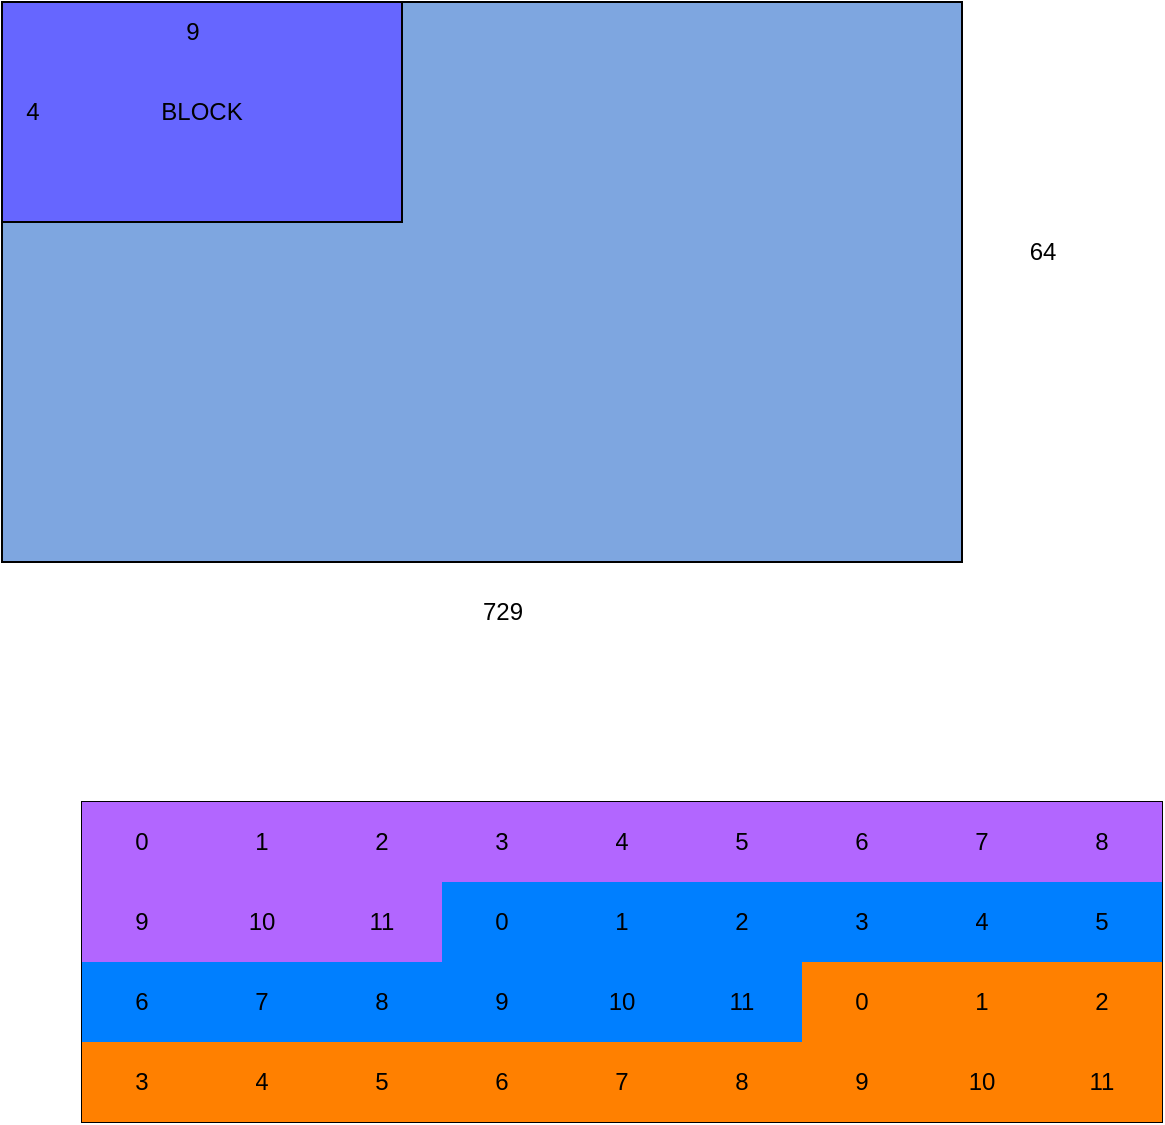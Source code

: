 <mxfile version="22.0.4" type="github">
  <diagram name="第 1 页" id="unY3V7xgOWX8zcHNtpUo">
    <mxGraphModel dx="1995" dy="993" grid="1" gridSize="10" guides="1" tooltips="1" connect="1" arrows="1" fold="1" page="1" pageScale="1" pageWidth="827" pageHeight="1169" math="0" shadow="0">
      <root>
        <mxCell id="0" />
        <mxCell id="1" parent="0" />
        <mxCell id="Q_K9_TzSn9wpc8zf2IEi-3" value="" style="shape=table;startSize=0;container=1;collapsible=0;childLayout=tableLayout;" vertex="1" parent="1">
          <mxGeometry x="120" y="480" width="540" height="160" as="geometry" />
        </mxCell>
        <mxCell id="Q_K9_TzSn9wpc8zf2IEi-4" value="" style="shape=tableRow;horizontal=0;startSize=0;swimlaneHead=0;swimlaneBody=0;strokeColor=inherit;top=0;left=0;bottom=0;right=0;collapsible=0;dropTarget=0;fillColor=none;points=[[0,0.5],[1,0.5]];portConstraint=eastwest;" vertex="1" parent="Q_K9_TzSn9wpc8zf2IEi-3">
          <mxGeometry width="540" height="40" as="geometry" />
        </mxCell>
        <mxCell id="Q_K9_TzSn9wpc8zf2IEi-5" value="0" style="shape=partialRectangle;html=1;whiteSpace=wrap;connectable=0;strokeColor=inherit;overflow=hidden;fillColor=#B266FF;top=0;left=0;bottom=0;right=0;pointerEvents=1;" vertex="1" parent="Q_K9_TzSn9wpc8zf2IEi-4">
          <mxGeometry width="60" height="40" as="geometry">
            <mxRectangle width="60" height="40" as="alternateBounds" />
          </mxGeometry>
        </mxCell>
        <mxCell id="Q_K9_TzSn9wpc8zf2IEi-6" value="1" style="shape=partialRectangle;html=1;whiteSpace=wrap;connectable=0;strokeColor=inherit;overflow=hidden;fillColor=#B266FF;top=0;left=0;bottom=0;right=0;pointerEvents=1;" vertex="1" parent="Q_K9_TzSn9wpc8zf2IEi-4">
          <mxGeometry x="60" width="60" height="40" as="geometry">
            <mxRectangle width="60" height="40" as="alternateBounds" />
          </mxGeometry>
        </mxCell>
        <mxCell id="Q_K9_TzSn9wpc8zf2IEi-7" value="2" style="shape=partialRectangle;html=1;whiteSpace=wrap;connectable=0;strokeColor=inherit;overflow=hidden;fillColor=#B266FF;top=0;left=0;bottom=0;right=0;pointerEvents=1;" vertex="1" parent="Q_K9_TzSn9wpc8zf2IEi-4">
          <mxGeometry x="120" width="60" height="40" as="geometry">
            <mxRectangle width="60" height="40" as="alternateBounds" />
          </mxGeometry>
        </mxCell>
        <mxCell id="Q_K9_TzSn9wpc8zf2IEi-8" value="3" style="shape=partialRectangle;html=1;whiteSpace=wrap;connectable=0;strokeColor=inherit;overflow=hidden;fillColor=#B266FF;top=0;left=0;bottom=0;right=0;pointerEvents=1;" vertex="1" parent="Q_K9_TzSn9wpc8zf2IEi-4">
          <mxGeometry x="180" width="60" height="40" as="geometry">
            <mxRectangle width="60" height="40" as="alternateBounds" />
          </mxGeometry>
        </mxCell>
        <mxCell id="Q_K9_TzSn9wpc8zf2IEi-9" value="4" style="shape=partialRectangle;html=1;whiteSpace=wrap;connectable=0;strokeColor=inherit;overflow=hidden;fillColor=#B266FF;top=0;left=0;bottom=0;right=0;pointerEvents=1;" vertex="1" parent="Q_K9_TzSn9wpc8zf2IEi-4">
          <mxGeometry x="240" width="60" height="40" as="geometry">
            <mxRectangle width="60" height="40" as="alternateBounds" />
          </mxGeometry>
        </mxCell>
        <mxCell id="Q_K9_TzSn9wpc8zf2IEi-10" value="5" style="shape=partialRectangle;html=1;whiteSpace=wrap;connectable=0;strokeColor=inherit;overflow=hidden;fillColor=#B266FF;top=0;left=0;bottom=0;right=0;pointerEvents=1;" vertex="1" parent="Q_K9_TzSn9wpc8zf2IEi-4">
          <mxGeometry x="300" width="60" height="40" as="geometry">
            <mxRectangle width="60" height="40" as="alternateBounds" />
          </mxGeometry>
        </mxCell>
        <mxCell id="Q_K9_TzSn9wpc8zf2IEi-11" value="6" style="shape=partialRectangle;html=1;whiteSpace=wrap;connectable=0;strokeColor=inherit;overflow=hidden;fillColor=#B266FF;top=0;left=0;bottom=0;right=0;pointerEvents=1;" vertex="1" parent="Q_K9_TzSn9wpc8zf2IEi-4">
          <mxGeometry x="360" width="60" height="40" as="geometry">
            <mxRectangle width="60" height="40" as="alternateBounds" />
          </mxGeometry>
        </mxCell>
        <mxCell id="Q_K9_TzSn9wpc8zf2IEi-12" value="7" style="shape=partialRectangle;html=1;whiteSpace=wrap;connectable=0;strokeColor=inherit;overflow=hidden;fillColor=#B266FF;top=0;left=0;bottom=0;right=0;pointerEvents=1;" vertex="1" parent="Q_K9_TzSn9wpc8zf2IEi-4">
          <mxGeometry x="420" width="60" height="40" as="geometry">
            <mxRectangle width="60" height="40" as="alternateBounds" />
          </mxGeometry>
        </mxCell>
        <mxCell id="Q_K9_TzSn9wpc8zf2IEi-13" value="8" style="shape=partialRectangle;html=1;whiteSpace=wrap;connectable=0;strokeColor=inherit;overflow=hidden;fillColor=#B266FF;top=0;left=0;bottom=0;right=0;pointerEvents=1;" vertex="1" parent="Q_K9_TzSn9wpc8zf2IEi-4">
          <mxGeometry x="480" width="60" height="40" as="geometry">
            <mxRectangle width="60" height="40" as="alternateBounds" />
          </mxGeometry>
        </mxCell>
        <mxCell id="Q_K9_TzSn9wpc8zf2IEi-14" value="" style="shape=tableRow;horizontal=0;startSize=0;swimlaneHead=0;swimlaneBody=0;strokeColor=inherit;top=0;left=0;bottom=0;right=0;collapsible=0;dropTarget=0;fillColor=none;points=[[0,0.5],[1,0.5]];portConstraint=eastwest;" vertex="1" parent="Q_K9_TzSn9wpc8zf2IEi-3">
          <mxGeometry y="40" width="540" height="40" as="geometry" />
        </mxCell>
        <mxCell id="Q_K9_TzSn9wpc8zf2IEi-15" value="9" style="shape=partialRectangle;html=1;whiteSpace=wrap;connectable=0;strokeColor=inherit;overflow=hidden;fillColor=#B266FF;top=0;left=0;bottom=0;right=0;pointerEvents=1;" vertex="1" parent="Q_K9_TzSn9wpc8zf2IEi-14">
          <mxGeometry width="60" height="40" as="geometry">
            <mxRectangle width="60" height="40" as="alternateBounds" />
          </mxGeometry>
        </mxCell>
        <mxCell id="Q_K9_TzSn9wpc8zf2IEi-16" value="10" style="shape=partialRectangle;html=1;whiteSpace=wrap;connectable=0;strokeColor=inherit;overflow=hidden;fillColor=#B266FF;top=0;left=0;bottom=0;right=0;pointerEvents=1;" vertex="1" parent="Q_K9_TzSn9wpc8zf2IEi-14">
          <mxGeometry x="60" width="60" height="40" as="geometry">
            <mxRectangle width="60" height="40" as="alternateBounds" />
          </mxGeometry>
        </mxCell>
        <mxCell id="Q_K9_TzSn9wpc8zf2IEi-17" value="11" style="shape=partialRectangle;html=1;whiteSpace=wrap;connectable=0;strokeColor=inherit;overflow=hidden;fillColor=#B266FF;top=0;left=0;bottom=0;right=0;pointerEvents=1;" vertex="1" parent="Q_K9_TzSn9wpc8zf2IEi-14">
          <mxGeometry x="120" width="60" height="40" as="geometry">
            <mxRectangle width="60" height="40" as="alternateBounds" />
          </mxGeometry>
        </mxCell>
        <mxCell id="Q_K9_TzSn9wpc8zf2IEi-18" value="0" style="shape=partialRectangle;html=1;whiteSpace=wrap;connectable=0;strokeColor=inherit;overflow=hidden;fillColor=#007FFF;top=0;left=0;bottom=0;right=0;pointerEvents=1;" vertex="1" parent="Q_K9_TzSn9wpc8zf2IEi-14">
          <mxGeometry x="180" width="60" height="40" as="geometry">
            <mxRectangle width="60" height="40" as="alternateBounds" />
          </mxGeometry>
        </mxCell>
        <mxCell id="Q_K9_TzSn9wpc8zf2IEi-19" value="1" style="shape=partialRectangle;html=1;whiteSpace=wrap;connectable=0;strokeColor=inherit;overflow=hidden;fillColor=#007FFF;top=0;left=0;bottom=0;right=0;pointerEvents=1;" vertex="1" parent="Q_K9_TzSn9wpc8zf2IEi-14">
          <mxGeometry x="240" width="60" height="40" as="geometry">
            <mxRectangle width="60" height="40" as="alternateBounds" />
          </mxGeometry>
        </mxCell>
        <mxCell id="Q_K9_TzSn9wpc8zf2IEi-20" value="2" style="shape=partialRectangle;html=1;whiteSpace=wrap;connectable=0;strokeColor=inherit;overflow=hidden;fillColor=#007FFF;top=0;left=0;bottom=0;right=0;pointerEvents=1;" vertex="1" parent="Q_K9_TzSn9wpc8zf2IEi-14">
          <mxGeometry x="300" width="60" height="40" as="geometry">
            <mxRectangle width="60" height="40" as="alternateBounds" />
          </mxGeometry>
        </mxCell>
        <mxCell id="Q_K9_TzSn9wpc8zf2IEi-21" value="3" style="shape=partialRectangle;html=1;whiteSpace=wrap;connectable=0;strokeColor=inherit;overflow=hidden;fillColor=#007FFF;top=0;left=0;bottom=0;right=0;pointerEvents=1;" vertex="1" parent="Q_K9_TzSn9wpc8zf2IEi-14">
          <mxGeometry x="360" width="60" height="40" as="geometry">
            <mxRectangle width="60" height="40" as="alternateBounds" />
          </mxGeometry>
        </mxCell>
        <mxCell id="Q_K9_TzSn9wpc8zf2IEi-22" value="4" style="shape=partialRectangle;html=1;whiteSpace=wrap;connectable=0;strokeColor=inherit;overflow=hidden;fillColor=#007FFF;top=0;left=0;bottom=0;right=0;pointerEvents=1;" vertex="1" parent="Q_K9_TzSn9wpc8zf2IEi-14">
          <mxGeometry x="420" width="60" height="40" as="geometry">
            <mxRectangle width="60" height="40" as="alternateBounds" />
          </mxGeometry>
        </mxCell>
        <mxCell id="Q_K9_TzSn9wpc8zf2IEi-23" value="5" style="shape=partialRectangle;html=1;whiteSpace=wrap;connectable=0;strokeColor=inherit;overflow=hidden;fillColor=#007FFF;top=0;left=0;bottom=0;right=0;pointerEvents=1;" vertex="1" parent="Q_K9_TzSn9wpc8zf2IEi-14">
          <mxGeometry x="480" width="60" height="40" as="geometry">
            <mxRectangle width="60" height="40" as="alternateBounds" />
          </mxGeometry>
        </mxCell>
        <mxCell id="Q_K9_TzSn9wpc8zf2IEi-24" value="" style="shape=tableRow;horizontal=0;startSize=0;swimlaneHead=0;swimlaneBody=0;strokeColor=inherit;top=0;left=0;bottom=0;right=0;collapsible=0;dropTarget=0;fillColor=none;points=[[0,0.5],[1,0.5]];portConstraint=eastwest;" vertex="1" parent="Q_K9_TzSn9wpc8zf2IEi-3">
          <mxGeometry y="80" width="540" height="40" as="geometry" />
        </mxCell>
        <mxCell id="Q_K9_TzSn9wpc8zf2IEi-25" value="6" style="shape=partialRectangle;html=1;whiteSpace=wrap;connectable=0;strokeColor=inherit;overflow=hidden;fillColor=#007FFF;top=0;left=0;bottom=0;right=0;pointerEvents=1;" vertex="1" parent="Q_K9_TzSn9wpc8zf2IEi-24">
          <mxGeometry width="60" height="40" as="geometry">
            <mxRectangle width="60" height="40" as="alternateBounds" />
          </mxGeometry>
        </mxCell>
        <mxCell id="Q_K9_TzSn9wpc8zf2IEi-26" value="7" style="shape=partialRectangle;html=1;whiteSpace=wrap;connectable=0;strokeColor=inherit;overflow=hidden;fillColor=#007FFF;top=0;left=0;bottom=0;right=0;pointerEvents=1;" vertex="1" parent="Q_K9_TzSn9wpc8zf2IEi-24">
          <mxGeometry x="60" width="60" height="40" as="geometry">
            <mxRectangle width="60" height="40" as="alternateBounds" />
          </mxGeometry>
        </mxCell>
        <mxCell id="Q_K9_TzSn9wpc8zf2IEi-27" value="8" style="shape=partialRectangle;html=1;whiteSpace=wrap;connectable=0;strokeColor=inherit;overflow=hidden;fillColor=#007FFF;top=0;left=0;bottom=0;right=0;pointerEvents=1;" vertex="1" parent="Q_K9_TzSn9wpc8zf2IEi-24">
          <mxGeometry x="120" width="60" height="40" as="geometry">
            <mxRectangle width="60" height="40" as="alternateBounds" />
          </mxGeometry>
        </mxCell>
        <mxCell id="Q_K9_TzSn9wpc8zf2IEi-28" value="9" style="shape=partialRectangle;html=1;whiteSpace=wrap;connectable=0;strokeColor=inherit;overflow=hidden;fillColor=#007FFF;top=0;left=0;bottom=0;right=0;pointerEvents=1;" vertex="1" parent="Q_K9_TzSn9wpc8zf2IEi-24">
          <mxGeometry x="180" width="60" height="40" as="geometry">
            <mxRectangle width="60" height="40" as="alternateBounds" />
          </mxGeometry>
        </mxCell>
        <mxCell id="Q_K9_TzSn9wpc8zf2IEi-29" value="10" style="shape=partialRectangle;html=1;whiteSpace=wrap;connectable=0;strokeColor=inherit;overflow=hidden;fillColor=#007FFF;top=0;left=0;bottom=0;right=0;pointerEvents=1;" vertex="1" parent="Q_K9_TzSn9wpc8zf2IEi-24">
          <mxGeometry x="240" width="60" height="40" as="geometry">
            <mxRectangle width="60" height="40" as="alternateBounds" />
          </mxGeometry>
        </mxCell>
        <mxCell id="Q_K9_TzSn9wpc8zf2IEi-30" value="11" style="shape=partialRectangle;html=1;whiteSpace=wrap;connectable=0;strokeColor=inherit;overflow=hidden;fillColor=#007FFF;top=0;left=0;bottom=0;right=0;pointerEvents=1;" vertex="1" parent="Q_K9_TzSn9wpc8zf2IEi-24">
          <mxGeometry x="300" width="60" height="40" as="geometry">
            <mxRectangle width="60" height="40" as="alternateBounds" />
          </mxGeometry>
        </mxCell>
        <mxCell id="Q_K9_TzSn9wpc8zf2IEi-31" value="0" style="shape=partialRectangle;html=1;whiteSpace=wrap;connectable=0;strokeColor=inherit;overflow=hidden;fillColor=#FF8000;top=0;left=0;bottom=0;right=0;pointerEvents=1;" vertex="1" parent="Q_K9_TzSn9wpc8zf2IEi-24">
          <mxGeometry x="360" width="60" height="40" as="geometry">
            <mxRectangle width="60" height="40" as="alternateBounds" />
          </mxGeometry>
        </mxCell>
        <mxCell id="Q_K9_TzSn9wpc8zf2IEi-32" value="1" style="shape=partialRectangle;html=1;whiteSpace=wrap;connectable=0;strokeColor=inherit;overflow=hidden;fillColor=#FF8000;top=0;left=0;bottom=0;right=0;pointerEvents=1;" vertex="1" parent="Q_K9_TzSn9wpc8zf2IEi-24">
          <mxGeometry x="420" width="60" height="40" as="geometry">
            <mxRectangle width="60" height="40" as="alternateBounds" />
          </mxGeometry>
        </mxCell>
        <mxCell id="Q_K9_TzSn9wpc8zf2IEi-33" value="2" style="shape=partialRectangle;html=1;whiteSpace=wrap;connectable=0;strokeColor=inherit;overflow=hidden;fillColor=#FF8000;top=0;left=0;bottom=0;right=0;pointerEvents=1;" vertex="1" parent="Q_K9_TzSn9wpc8zf2IEi-24">
          <mxGeometry x="480" width="60" height="40" as="geometry">
            <mxRectangle width="60" height="40" as="alternateBounds" />
          </mxGeometry>
        </mxCell>
        <mxCell id="Q_K9_TzSn9wpc8zf2IEi-34" value="" style="shape=tableRow;horizontal=0;startSize=0;swimlaneHead=0;swimlaneBody=0;strokeColor=inherit;top=0;left=0;bottom=0;right=0;collapsible=0;dropTarget=0;fillColor=none;points=[[0,0.5],[1,0.5]];portConstraint=eastwest;" vertex="1" parent="Q_K9_TzSn9wpc8zf2IEi-3">
          <mxGeometry y="120" width="540" height="40" as="geometry" />
        </mxCell>
        <mxCell id="Q_K9_TzSn9wpc8zf2IEi-35" value="3" style="shape=partialRectangle;html=1;whiteSpace=wrap;connectable=0;strokeColor=inherit;overflow=hidden;fillColor=#FF8000;top=0;left=0;bottom=0;right=0;pointerEvents=1;" vertex="1" parent="Q_K9_TzSn9wpc8zf2IEi-34">
          <mxGeometry width="60" height="40" as="geometry">
            <mxRectangle width="60" height="40" as="alternateBounds" />
          </mxGeometry>
        </mxCell>
        <mxCell id="Q_K9_TzSn9wpc8zf2IEi-36" value="4" style="shape=partialRectangle;html=1;whiteSpace=wrap;connectable=0;strokeColor=inherit;overflow=hidden;fillColor=#FF8000;top=0;left=0;bottom=0;right=0;pointerEvents=1;" vertex="1" parent="Q_K9_TzSn9wpc8zf2IEi-34">
          <mxGeometry x="60" width="60" height="40" as="geometry">
            <mxRectangle width="60" height="40" as="alternateBounds" />
          </mxGeometry>
        </mxCell>
        <mxCell id="Q_K9_TzSn9wpc8zf2IEi-37" value="5" style="shape=partialRectangle;html=1;whiteSpace=wrap;connectable=0;strokeColor=inherit;overflow=hidden;fillColor=#FF8000;top=0;left=0;bottom=0;right=0;pointerEvents=1;" vertex="1" parent="Q_K9_TzSn9wpc8zf2IEi-34">
          <mxGeometry x="120" width="60" height="40" as="geometry">
            <mxRectangle width="60" height="40" as="alternateBounds" />
          </mxGeometry>
        </mxCell>
        <mxCell id="Q_K9_TzSn9wpc8zf2IEi-38" value="6" style="shape=partialRectangle;html=1;whiteSpace=wrap;connectable=0;strokeColor=inherit;overflow=hidden;fillColor=#FF8000;top=0;left=0;bottom=0;right=0;pointerEvents=1;" vertex="1" parent="Q_K9_TzSn9wpc8zf2IEi-34">
          <mxGeometry x="180" width="60" height="40" as="geometry">
            <mxRectangle width="60" height="40" as="alternateBounds" />
          </mxGeometry>
        </mxCell>
        <mxCell id="Q_K9_TzSn9wpc8zf2IEi-39" value="7" style="shape=partialRectangle;html=1;whiteSpace=wrap;connectable=0;strokeColor=inherit;overflow=hidden;fillColor=#FF8000;top=0;left=0;bottom=0;right=0;pointerEvents=1;" vertex="1" parent="Q_K9_TzSn9wpc8zf2IEi-34">
          <mxGeometry x="240" width="60" height="40" as="geometry">
            <mxRectangle width="60" height="40" as="alternateBounds" />
          </mxGeometry>
        </mxCell>
        <mxCell id="Q_K9_TzSn9wpc8zf2IEi-40" value="8" style="shape=partialRectangle;html=1;whiteSpace=wrap;connectable=0;strokeColor=inherit;overflow=hidden;fillColor=#FF8000;top=0;left=0;bottom=0;right=0;pointerEvents=1;" vertex="1" parent="Q_K9_TzSn9wpc8zf2IEi-34">
          <mxGeometry x="300" width="60" height="40" as="geometry">
            <mxRectangle width="60" height="40" as="alternateBounds" />
          </mxGeometry>
        </mxCell>
        <mxCell id="Q_K9_TzSn9wpc8zf2IEi-41" value="9" style="shape=partialRectangle;html=1;whiteSpace=wrap;connectable=0;strokeColor=inherit;overflow=hidden;fillColor=#FF8000;top=0;left=0;bottom=0;right=0;pointerEvents=1;" vertex="1" parent="Q_K9_TzSn9wpc8zf2IEi-34">
          <mxGeometry x="360" width="60" height="40" as="geometry">
            <mxRectangle width="60" height="40" as="alternateBounds" />
          </mxGeometry>
        </mxCell>
        <mxCell id="Q_K9_TzSn9wpc8zf2IEi-42" value="10" style="shape=partialRectangle;html=1;whiteSpace=wrap;connectable=0;strokeColor=inherit;overflow=hidden;fillColor=#FF8000;top=0;left=0;bottom=0;right=0;pointerEvents=1;" vertex="1" parent="Q_K9_TzSn9wpc8zf2IEi-34">
          <mxGeometry x="420" width="60" height="40" as="geometry">
            <mxRectangle width="60" height="40" as="alternateBounds" />
          </mxGeometry>
        </mxCell>
        <mxCell id="Q_K9_TzSn9wpc8zf2IEi-43" value="11" style="shape=partialRectangle;html=1;whiteSpace=wrap;connectable=0;strokeColor=inherit;overflow=hidden;fillColor=#FF8000;top=0;left=0;bottom=0;right=0;pointerEvents=1;" vertex="1" parent="Q_K9_TzSn9wpc8zf2IEi-34">
          <mxGeometry x="480" width="60" height="40" as="geometry">
            <mxRectangle width="60" height="40" as="alternateBounds" />
          </mxGeometry>
        </mxCell>
        <mxCell id="Q_K9_TzSn9wpc8zf2IEi-44" value="" style="rounded=0;whiteSpace=wrap;html=1;fillColor=#7EA6E0;" vertex="1" parent="1">
          <mxGeometry x="80" y="80" width="480" height="280" as="geometry" />
        </mxCell>
        <mxCell id="Q_K9_TzSn9wpc8zf2IEi-45" value="64" style="text;html=1;align=center;verticalAlign=middle;resizable=0;points=[];autosize=1;strokeColor=none;fillColor=none;" vertex="1" parent="1">
          <mxGeometry x="580" y="190" width="40" height="30" as="geometry" />
        </mxCell>
        <mxCell id="Q_K9_TzSn9wpc8zf2IEi-46" value="729" style="text;html=1;align=center;verticalAlign=middle;resizable=0;points=[];autosize=1;strokeColor=none;fillColor=none;" vertex="1" parent="1">
          <mxGeometry x="310" y="370" width="40" height="30" as="geometry" />
        </mxCell>
        <mxCell id="Q_K9_TzSn9wpc8zf2IEi-47" value="BLOCK" style="rounded=0;whiteSpace=wrap;html=1;fillColor=#6666FF;" vertex="1" parent="1">
          <mxGeometry x="80" y="80" width="200" height="110" as="geometry" />
        </mxCell>
        <mxCell id="Q_K9_TzSn9wpc8zf2IEi-48" value="4" style="text;html=1;align=center;verticalAlign=middle;resizable=0;points=[];autosize=1;strokeColor=none;fillColor=none;" vertex="1" parent="1">
          <mxGeometry x="80" y="120" width="30" height="30" as="geometry" />
        </mxCell>
        <mxCell id="Q_K9_TzSn9wpc8zf2IEi-49" value="9" style="text;html=1;align=center;verticalAlign=middle;resizable=0;points=[];autosize=1;strokeColor=none;fillColor=none;" vertex="1" parent="1">
          <mxGeometry x="160" y="80" width="30" height="30" as="geometry" />
        </mxCell>
      </root>
    </mxGraphModel>
  </diagram>
</mxfile>
